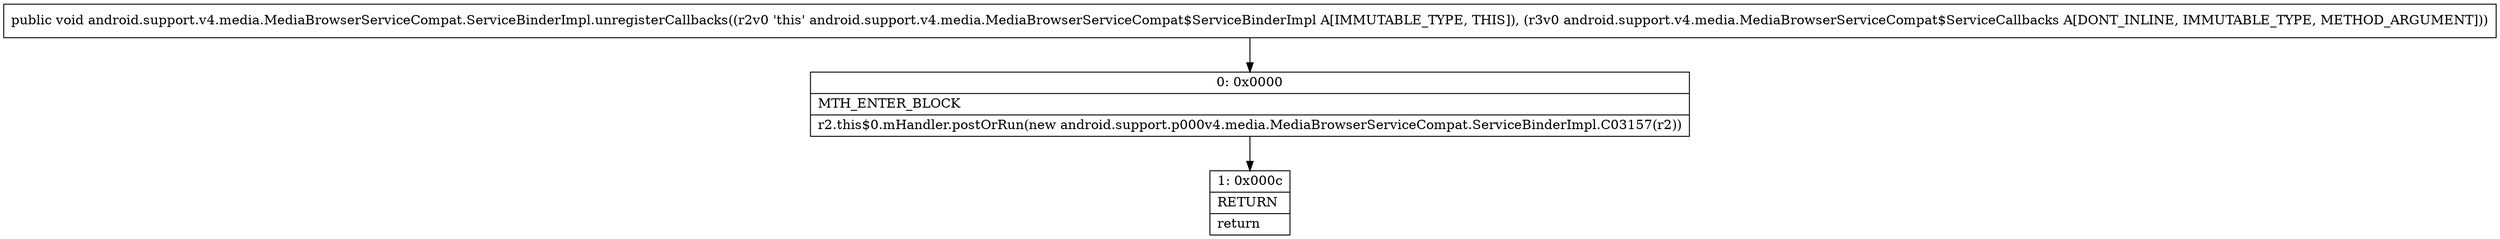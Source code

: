 digraph "CFG forandroid.support.v4.media.MediaBrowserServiceCompat.ServiceBinderImpl.unregisterCallbacks(Landroid\/support\/v4\/media\/MediaBrowserServiceCompat$ServiceCallbacks;)V" {
Node_0 [shape=record,label="{0\:\ 0x0000|MTH_ENTER_BLOCK\l|r2.this$0.mHandler.postOrRun(new android.support.p000v4.media.MediaBrowserServiceCompat.ServiceBinderImpl.C03157(r2))\l}"];
Node_1 [shape=record,label="{1\:\ 0x000c|RETURN\l|return\l}"];
MethodNode[shape=record,label="{public void android.support.v4.media.MediaBrowserServiceCompat.ServiceBinderImpl.unregisterCallbacks((r2v0 'this' android.support.v4.media.MediaBrowserServiceCompat$ServiceBinderImpl A[IMMUTABLE_TYPE, THIS]), (r3v0 android.support.v4.media.MediaBrowserServiceCompat$ServiceCallbacks A[DONT_INLINE, IMMUTABLE_TYPE, METHOD_ARGUMENT])) }"];
MethodNode -> Node_0;
Node_0 -> Node_1;
}

